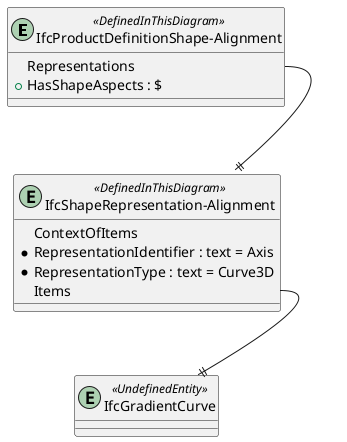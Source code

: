 @startuml 

entity "IfcProductDefinitionShape-Alignment" <<DefinedInThisDiagram>>
{
  Representations
  +HasShapeAspects : $
}

entity "IfcShapeRepresentation-Alignment" <<DefinedInThisDiagram>>
{
  ContextOfItems
  *RepresentationIdentifier : text = Axis
  *RepresentationType : text = Curve3D
  Items
}

entity IfcGradientCurve <<UndefinedEntity>>

"IfcShapeRepresentation-Alignment::Items"--||IfcGradientCurve

"IfcProductDefinitionShape-Alignment::Representations"--||"IfcShapeRepresentation-Alignment"

@enduml